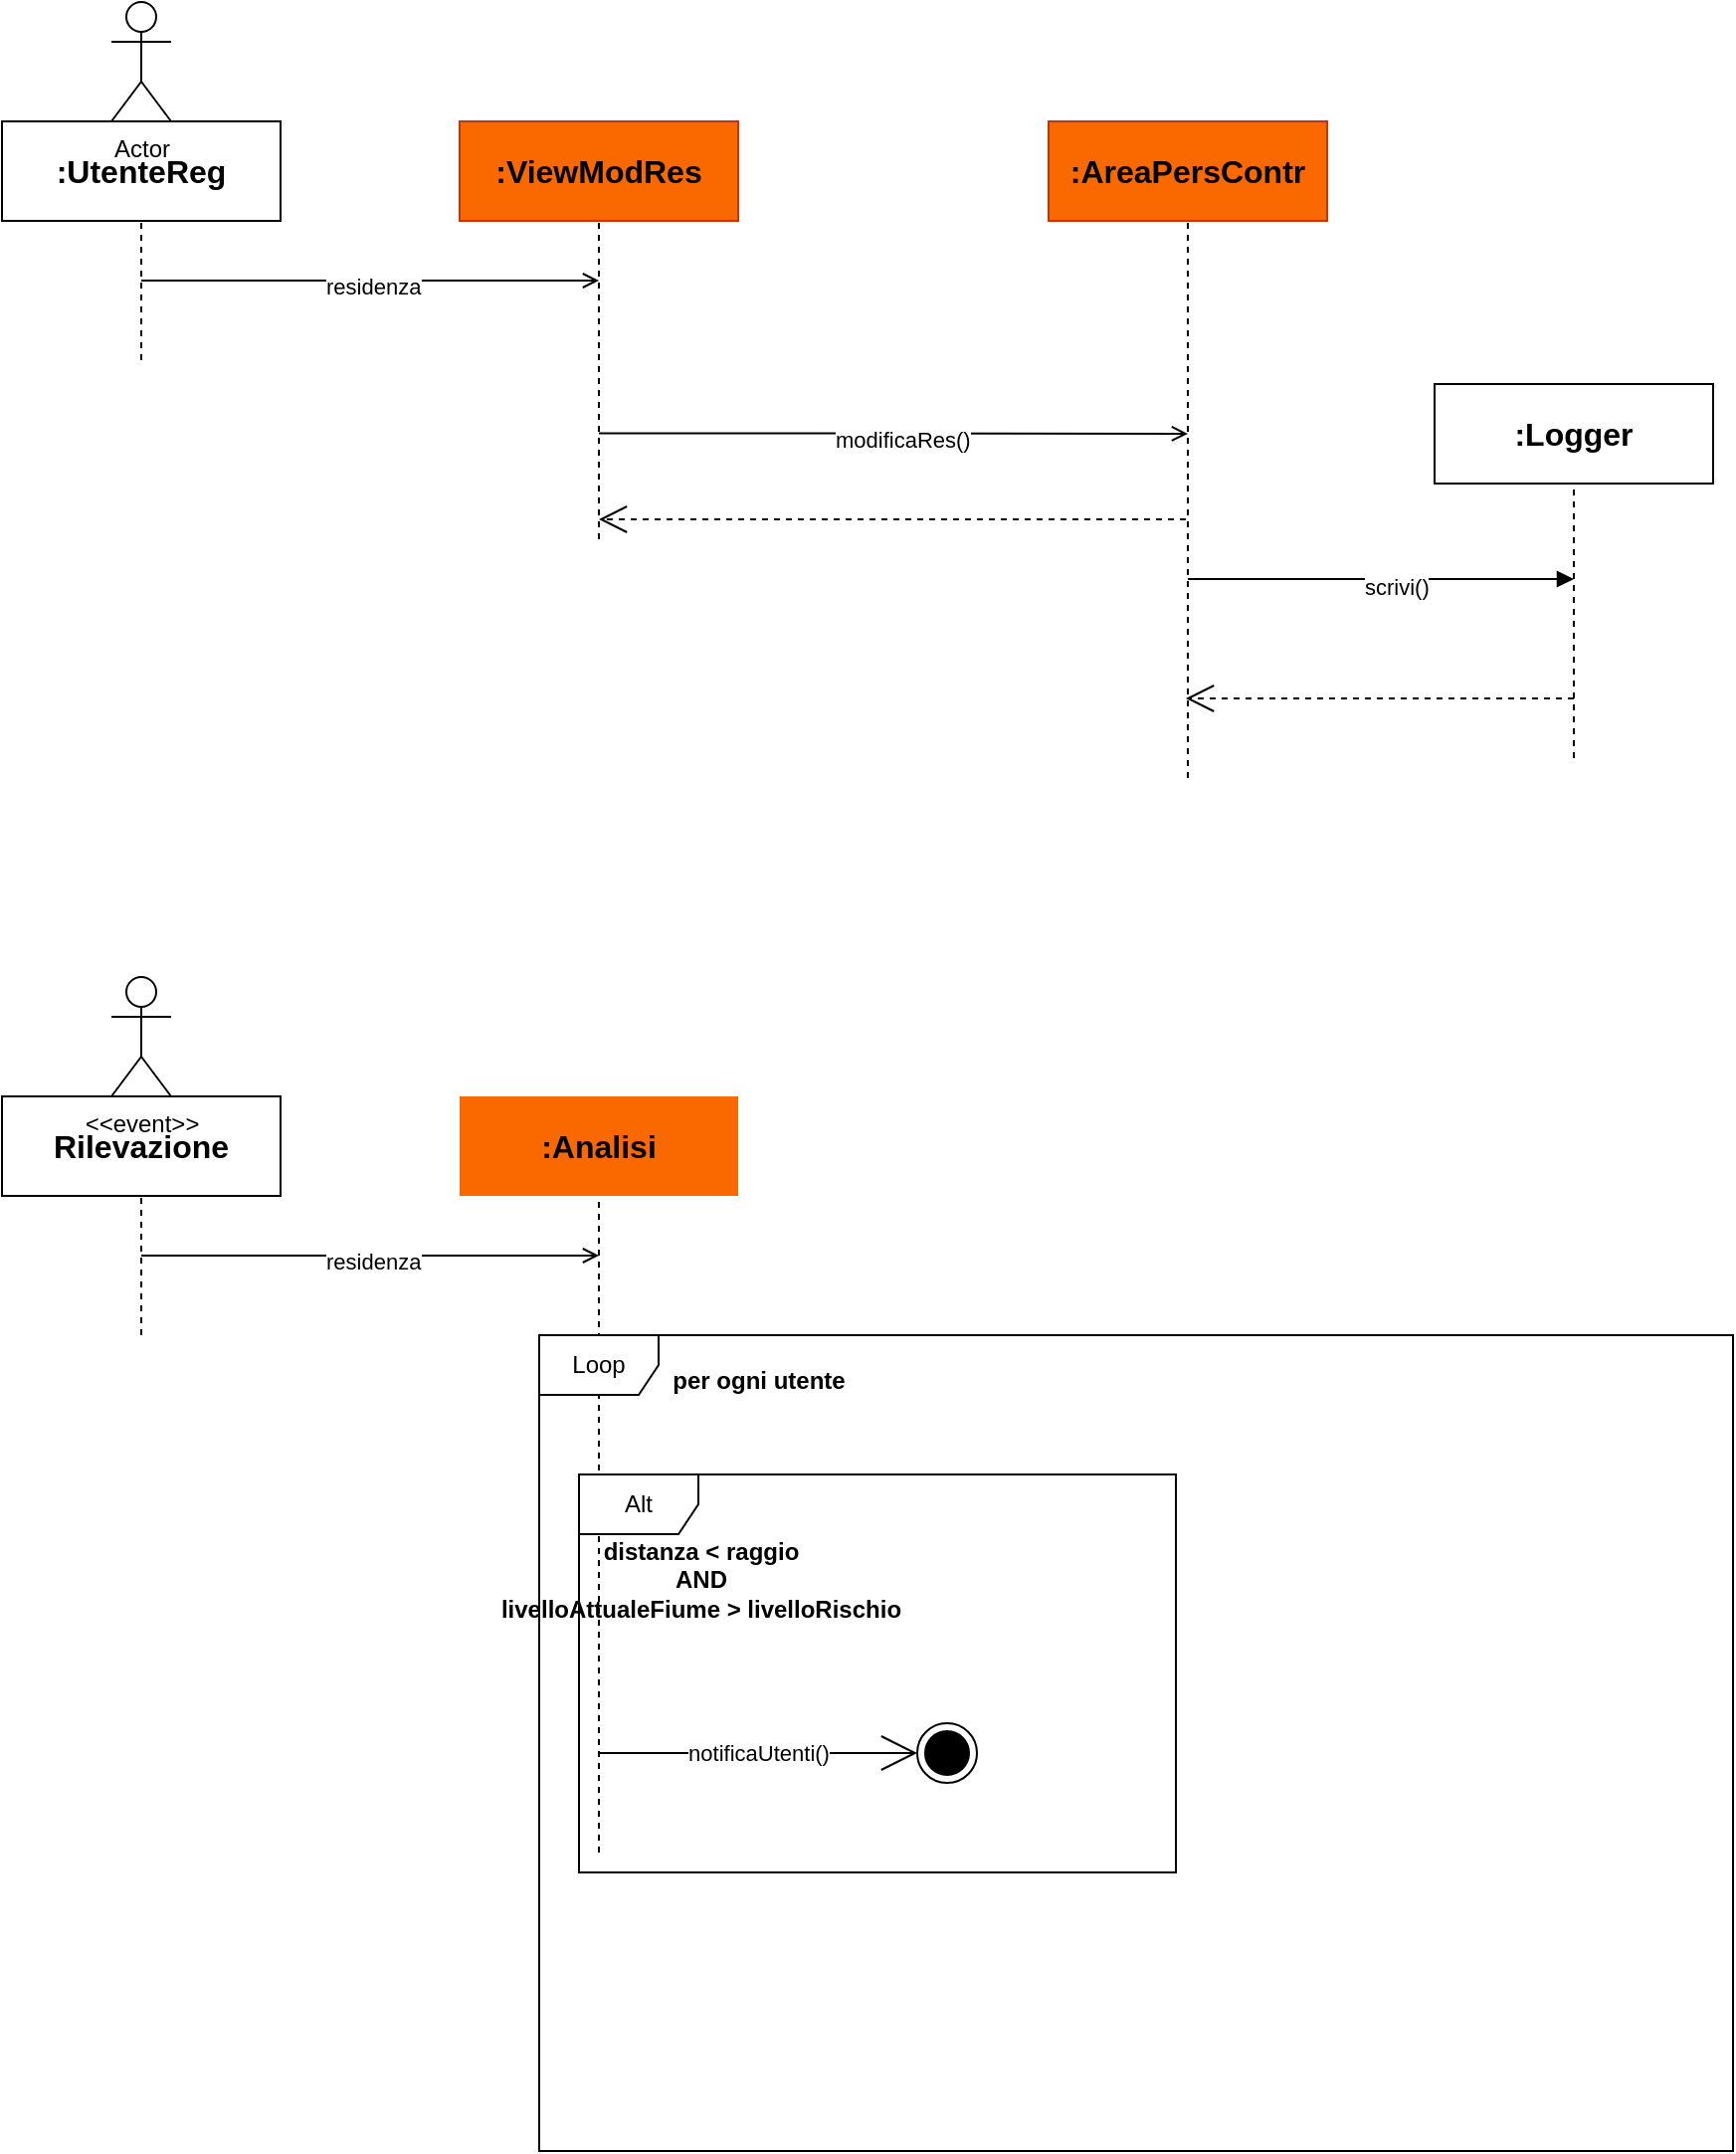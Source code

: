 <mxfile version="27.1.6">
  <diagram name="Pagina-1" id="wJOhGbkmjoxHLYDANczE">
    <mxGraphModel dx="1394" dy="-408" grid="1" gridSize="10" guides="1" tooltips="1" connect="1" arrows="1" fold="1" page="1" pageScale="1" pageWidth="827" pageHeight="1169" math="0" shadow="0">
      <root>
        <mxCell id="0" />
        <mxCell id="1" parent="0" />
        <mxCell id="E-5v2TKGbrNrk4kBcRAY-1091" value="residenza" style="endArrow=open;endFill=0;html=1;edgeStyle=orthogonalEdgeStyle;align=left;verticalAlign=top;rounded=0;" edge="1" parent="1">
          <mxGeometry x="-0.208" y="10" relative="1" as="geometry">
            <mxPoint x="460" y="1320" as="sourcePoint" />
            <mxPoint x="690" y="1320" as="targetPoint" />
            <Array as="points">
              <mxPoint x="569" y="1320" />
              <mxPoint x="569" y="1320" />
            </Array>
            <mxPoint as="offset" />
          </mxGeometry>
        </mxCell>
        <mxCell id="E-5v2TKGbrNrk4kBcRAY-1098" value="scrivi()" style="endArrow=block;endFill=1;html=1;edgeStyle=orthogonalEdgeStyle;align=left;verticalAlign=top;rounded=0;" edge="1" parent="1">
          <mxGeometry x="-0.11" y="9" relative="1" as="geometry">
            <mxPoint x="986" y="1470" as="sourcePoint" />
            <mxPoint x="1180" y="1470" as="targetPoint" />
            <Array as="points">
              <mxPoint x="990" y="1470" />
            </Array>
            <mxPoint as="offset" />
          </mxGeometry>
        </mxCell>
        <mxCell id="E-5v2TKGbrNrk4kBcRAY-1108" value="&lt;span style=&quot;font-size: 16px; font-weight: 700;&quot;&gt;:UtenteReg&lt;/span&gt;" style="html=1;whiteSpace=wrap;fontColor=default;" vertex="1" parent="1">
          <mxGeometry x="390" y="1240" width="140" height="50" as="geometry" />
        </mxCell>
        <mxCell id="E-5v2TKGbrNrk4kBcRAY-1109" value="" style="endArrow=none;dashed=1;html=1;rounded=0;entryX=0.5;entryY=1;entryDx=0;entryDy=0;" edge="1" parent="1" target="E-5v2TKGbrNrk4kBcRAY-1108">
          <mxGeometry width="50" height="50" relative="1" as="geometry">
            <mxPoint x="460" y="1360" as="sourcePoint" />
            <mxPoint x="480" y="1330" as="targetPoint" />
          </mxGeometry>
        </mxCell>
        <mxCell id="E-5v2TKGbrNrk4kBcRAY-1117" value="&lt;span style=&quot;font-size: 16px; font-weight: 700;&quot;&gt;:ViewModRes&lt;/span&gt;" style="html=1;whiteSpace=wrap;fontColor=#000000;fillColor=#fa6800;strokeColor=#C73500;" vertex="1" parent="1">
          <mxGeometry x="620" y="1240" width="140" height="50" as="geometry" />
        </mxCell>
        <mxCell id="E-5v2TKGbrNrk4kBcRAY-1118" value="" style="endArrow=none;dashed=1;html=1;rounded=0;entryX=0.5;entryY=1;entryDx=0;entryDy=0;" edge="1" parent="1" target="E-5v2TKGbrNrk4kBcRAY-1117">
          <mxGeometry width="50" height="50" relative="1" as="geometry">
            <mxPoint x="690" y="1450" as="sourcePoint" />
            <mxPoint x="710" y="1330" as="targetPoint" />
          </mxGeometry>
        </mxCell>
        <mxCell id="E-5v2TKGbrNrk4kBcRAY-1119" value="&lt;span style=&quot;font-size: 16px; font-weight: 700;&quot;&gt;:AreaPersContr&lt;/span&gt;" style="html=1;whiteSpace=wrap;fontColor=#000000;fillColor=light-dark(#FA6800,#00CC00);strokeColor=light-dark(#C73500,#00CC00);" vertex="1" parent="1">
          <mxGeometry x="916" y="1240" width="140" height="50" as="geometry" />
        </mxCell>
        <mxCell id="E-5v2TKGbrNrk4kBcRAY-1120" value="" style="endArrow=none;dashed=1;html=1;rounded=0;entryX=0.5;entryY=1;entryDx=0;entryDy=0;" edge="1" parent="1" target="E-5v2TKGbrNrk4kBcRAY-1119">
          <mxGeometry width="50" height="50" relative="1" as="geometry">
            <mxPoint x="986" y="1570" as="sourcePoint" />
            <mxPoint x="1006" y="1380" as="targetPoint" />
          </mxGeometry>
        </mxCell>
        <mxCell id="E-5v2TKGbrNrk4kBcRAY-1121" value="&lt;span style=&quot;font-size: 16px; font-weight: 700;&quot;&gt;:Logger&lt;/span&gt;" style="html=1;whiteSpace=wrap;fontColor=default;fillColor=light-dark(#FFFFFF,#3399FF);" vertex="1" parent="1">
          <mxGeometry x="1110" y="1372" width="140" height="50" as="geometry" />
        </mxCell>
        <mxCell id="E-5v2TKGbrNrk4kBcRAY-1122" value="" style="endArrow=none;dashed=1;html=1;rounded=0;entryX=0.5;entryY=1;entryDx=0;entryDy=0;" edge="1" parent="1" target="E-5v2TKGbrNrk4kBcRAY-1121">
          <mxGeometry width="50" height="50" relative="1" as="geometry">
            <mxPoint x="1180" y="1560" as="sourcePoint" />
            <mxPoint x="1200" y="1462" as="targetPoint" />
          </mxGeometry>
        </mxCell>
        <mxCell id="E-5v2TKGbrNrk4kBcRAY-1123" value="" style="endArrow=open;dashed=1;endFill=0;endSize=12;html=1;rounded=0;" edge="1" parent="1">
          <mxGeometry width="160" relative="1" as="geometry">
            <mxPoint x="1180" y="1530" as="sourcePoint" />
            <mxPoint x="985" y="1530" as="targetPoint" />
          </mxGeometry>
        </mxCell>
        <mxCell id="E-5v2TKGbrNrk4kBcRAY-1124" value="modificaRes()" style="endArrow=open;endFill=0;html=1;edgeStyle=orthogonalEdgeStyle;align=left;verticalAlign=top;rounded=0;" edge="1" parent="1">
          <mxGeometry x="-0.208" y="10" relative="1" as="geometry">
            <mxPoint x="690" y="1396.76" as="sourcePoint" />
            <mxPoint x="986" y="1397" as="targetPoint" />
            <Array as="points">
              <mxPoint x="799" y="1396.76" />
              <mxPoint x="799" y="1396.76" />
            </Array>
            <mxPoint as="offset" />
          </mxGeometry>
        </mxCell>
        <mxCell id="E-5v2TKGbrNrk4kBcRAY-1125" value="" style="endArrow=open;dashed=1;endFill=0;endSize=12;html=1;rounded=0;" edge="1" parent="1">
          <mxGeometry width="160" relative="1" as="geometry">
            <mxPoint x="985" y="1440" as="sourcePoint" />
            <mxPoint x="690" y="1440" as="targetPoint" />
          </mxGeometry>
        </mxCell>
        <mxCell id="E-5v2TKGbrNrk4kBcRAY-1126" value="Actor" style="shape=umlActor;verticalLabelPosition=bottom;verticalAlign=top;html=1;" vertex="1" parent="1">
          <mxGeometry x="445" y="1180" width="30" height="60" as="geometry" />
        </mxCell>
        <mxCell id="E-5v2TKGbrNrk4kBcRAY-1127" value="residenza" style="endArrow=open;endFill=0;html=1;edgeStyle=orthogonalEdgeStyle;align=left;verticalAlign=top;rounded=0;" edge="1" parent="1">
          <mxGeometry x="-0.208" y="10" relative="1" as="geometry">
            <mxPoint x="460" y="1810" as="sourcePoint" />
            <mxPoint x="690" y="1810" as="targetPoint" />
            <Array as="points">
              <mxPoint x="569" y="1810" />
              <mxPoint x="569" y="1810" />
            </Array>
            <mxPoint as="offset" />
          </mxGeometry>
        </mxCell>
        <mxCell id="E-5v2TKGbrNrk4kBcRAY-1128" value="&lt;span style=&quot;font-size: 16px; font-weight: 700;&quot;&gt;Rilevazione&lt;/span&gt;" style="html=1;whiteSpace=wrap;fontColor=default;" vertex="1" parent="1">
          <mxGeometry x="390" y="1730" width="140" height="50" as="geometry" />
        </mxCell>
        <mxCell id="E-5v2TKGbrNrk4kBcRAY-1129" value="" style="endArrow=none;dashed=1;html=1;rounded=0;entryX=0.5;entryY=1;entryDx=0;entryDy=0;" edge="1" parent="1" target="E-5v2TKGbrNrk4kBcRAY-1128">
          <mxGeometry width="50" height="50" relative="1" as="geometry">
            <mxPoint x="460" y="1850" as="sourcePoint" />
            <mxPoint x="480" y="1820" as="targetPoint" />
          </mxGeometry>
        </mxCell>
        <mxCell id="E-5v2TKGbrNrk4kBcRAY-1130" value="&lt;span style=&quot;font-size: 16px; font-weight: 700;&quot;&gt;:Analisi&lt;/span&gt;" style="html=1;whiteSpace=wrap;fontColor=#000000;fillColor=light-dark(#FA6800,#3399FF);strokeColor=none;" vertex="1" parent="1">
          <mxGeometry x="620" y="1730" width="140" height="50" as="geometry" />
        </mxCell>
        <mxCell id="E-5v2TKGbrNrk4kBcRAY-1131" value="" style="endArrow=none;dashed=1;html=1;rounded=0;entryX=0.5;entryY=1;entryDx=0;entryDy=0;" edge="1" parent="1" target="E-5v2TKGbrNrk4kBcRAY-1130">
          <mxGeometry width="50" height="50" relative="1" as="geometry">
            <mxPoint x="690" y="2110" as="sourcePoint" />
            <mxPoint x="710" y="1820" as="targetPoint" />
          </mxGeometry>
        </mxCell>
        <mxCell id="E-5v2TKGbrNrk4kBcRAY-1132" value="&amp;lt;&amp;lt;event&amp;gt;&amp;gt;" style="shape=umlActor;verticalLabelPosition=bottom;verticalAlign=top;html=1;" vertex="1" parent="1">
          <mxGeometry x="445" y="1670" width="30" height="60" as="geometry" />
        </mxCell>
        <mxCell id="E-5v2TKGbrNrk4kBcRAY-1133" value="Loop" style="shape=umlFrame;whiteSpace=wrap;html=1;pointerEvents=0;" vertex="1" parent="1">
          <mxGeometry x="660" y="1850" width="600" height="410" as="geometry" />
        </mxCell>
        <mxCell id="E-5v2TKGbrNrk4kBcRAY-1134" value="Alt" style="shape=umlFrame;whiteSpace=wrap;html=1;pointerEvents=0;" vertex="1" parent="1">
          <mxGeometry x="680" y="1920" width="300" height="200" as="geometry" />
        </mxCell>
        <mxCell id="E-5v2TKGbrNrk4kBcRAY-1135" value="per ogni utente" style="text;align=center;fontStyle=1;verticalAlign=middle;spacingLeft=3;spacingRight=3;strokeColor=none;rotatable=0;points=[[0,0.5],[1,0.5]];portConstraint=eastwest;html=1;" vertex="1" parent="1">
          <mxGeometry x="730" y="1860" width="80" height="26" as="geometry" />
        </mxCell>
        <mxCell id="E-5v2TKGbrNrk4kBcRAY-1136" value="distanza &amp;lt; raggio&lt;br&gt;AND&lt;br&gt;livelloAttualeFiume &amp;gt; livelloRischio" style="text;align=center;fontStyle=1;verticalAlign=middle;spacingLeft=3;spacingRight=3;strokeColor=none;rotatable=0;points=[[0,0.5],[1,0.5]];portConstraint=eastwest;html=1;" vertex="1" parent="1">
          <mxGeometry x="701" y="1960" width="80" height="26" as="geometry" />
        </mxCell>
        <mxCell id="E-5v2TKGbrNrk4kBcRAY-1137" value="notificaUtenti()" style="endArrow=open;endSize=16;endFill=0;html=1;rounded=0;" edge="1" parent="1">
          <mxGeometry width="160" relative="1" as="geometry">
            <mxPoint x="690" y="2060" as="sourcePoint" />
            <mxPoint x="850" y="2060" as="targetPoint" />
            <mxPoint as="offset" />
          </mxGeometry>
        </mxCell>
        <mxCell id="E-5v2TKGbrNrk4kBcRAY-1138" value="" style="ellipse;html=1;shape=endState;fillColor=#000000;strokeColor=light-dark(#000000,#9D9D9D);" vertex="1" parent="1">
          <mxGeometry x="850" y="2045" width="30" height="30" as="geometry" />
        </mxCell>
      </root>
    </mxGraphModel>
  </diagram>
</mxfile>
